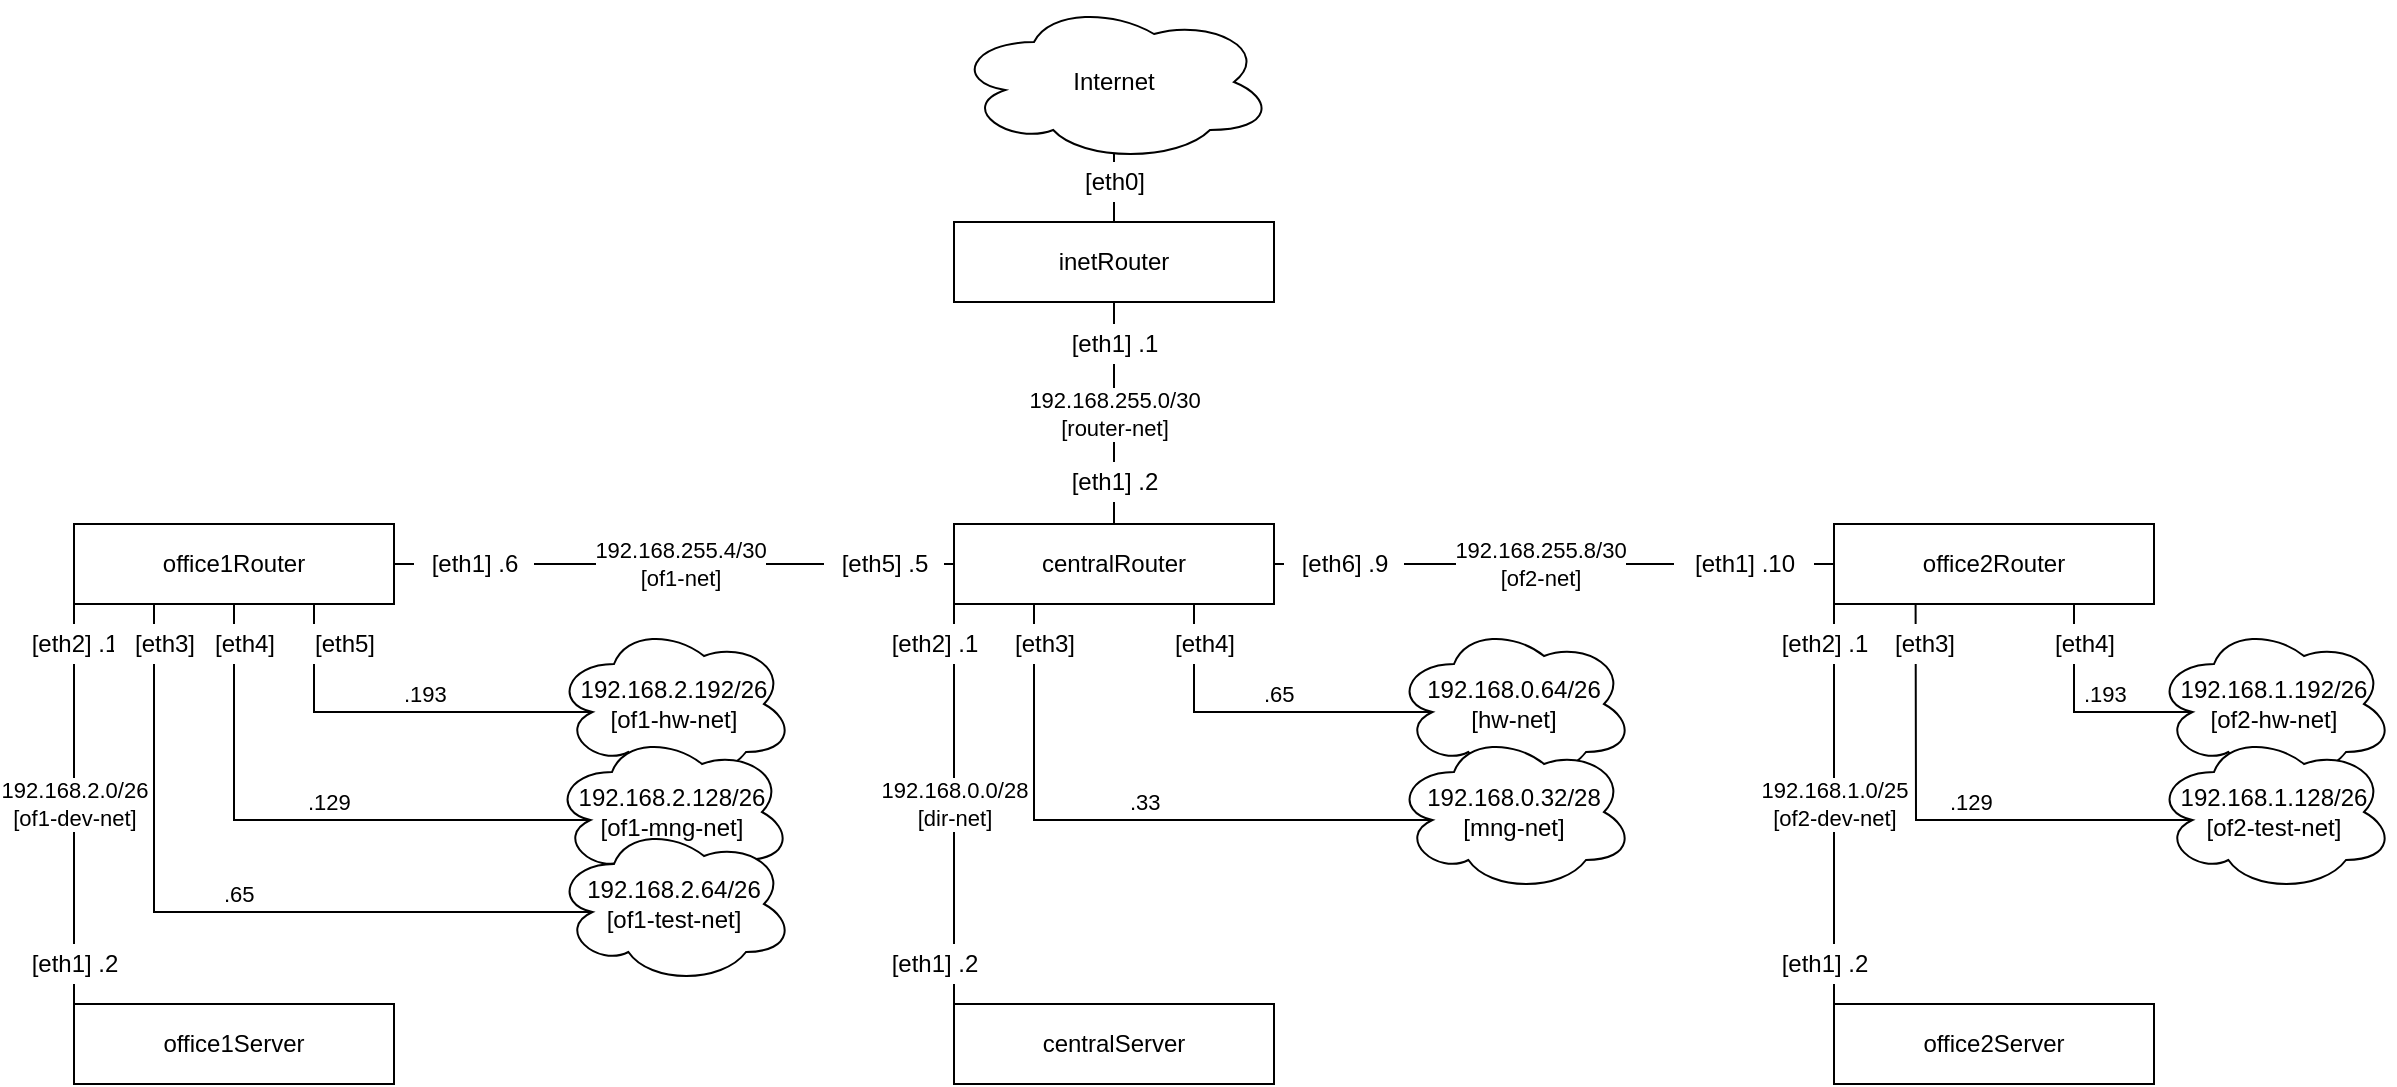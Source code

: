 <mxfile version="14.4.4" type="device"><diagram id="DuBCBNntPJZgLivV-Ivv" name="Page-1"><mxGraphModel dx="1888" dy="1662" grid="1" gridSize="10" guides="1" tooltips="1" connect="1" arrows="1" fold="1" page="1" pageScale="1" pageWidth="850" pageHeight="1100" math="0" shadow="0"><root><mxCell id="0"/><mxCell id="1" parent="0"/><mxCell id="3D8mLfZbb_H9D83oaxez-8" value="" style="endArrow=none;html=1;entryX=0.5;entryY=0.933;entryDx=0;entryDy=0;entryPerimeter=0;exitX=0.5;exitY=0;exitDx=0;exitDy=0;shadow=0;sketch=0;" edge="1" parent="1" source="3D8mLfZbb_H9D83oaxez-1" target="3D8mLfZbb_H9D83oaxez-2"><mxGeometry width="50" height="50" relative="1" as="geometry"><mxPoint x="425" y="120" as="sourcePoint"/><mxPoint x="450" y="270" as="targetPoint"/></mxGeometry></mxCell><mxCell id="3D8mLfZbb_H9D83oaxez-1" value="inetRouter" style="rounded=0;whiteSpace=wrap;html=1;" vertex="1" parent="1"><mxGeometry x="360" y="89" width="160" height="40" as="geometry"/></mxCell><mxCell id="3D8mLfZbb_H9D83oaxez-2" value="Internet" style="ellipse;shape=cloud;whiteSpace=wrap;html=1;" vertex="1" parent="1"><mxGeometry x="360" y="-21" width="160" height="80" as="geometry"/></mxCell><mxCell id="3D8mLfZbb_H9D83oaxez-3" value="centralRouter" style="rounded=0;whiteSpace=wrap;html=1;" vertex="1" parent="1"><mxGeometry x="360" y="240" width="160" height="40" as="geometry"/></mxCell><mxCell id="3D8mLfZbb_H9D83oaxez-4" value="office2Router" style="rounded=0;whiteSpace=wrap;html=1;" vertex="1" parent="1"><mxGeometry x="800" y="240" width="160" height="40" as="geometry"/></mxCell><mxCell id="3D8mLfZbb_H9D83oaxez-5" value="office1Router" style="rounded=0;whiteSpace=wrap;html=1;" vertex="1" parent="1"><mxGeometry x="-80" y="240" width="160" height="40" as="geometry"/></mxCell><mxCell id="3D8mLfZbb_H9D83oaxez-6" value="&lt;div&gt;office1Server&lt;/div&gt;" style="rounded=0;whiteSpace=wrap;html=1;" vertex="1" parent="1"><mxGeometry x="-80" y="480" width="160" height="40" as="geometry"/></mxCell><mxCell id="3D8mLfZbb_H9D83oaxez-7" value="&lt;div&gt;office2Server&lt;/div&gt;" style="rounded=0;whiteSpace=wrap;html=1;" vertex="1" parent="1"><mxGeometry x="800" y="480" width="160" height="40" as="geometry"/></mxCell><mxCell id="3D8mLfZbb_H9D83oaxez-9" value="" style="endArrow=none;html=1;entryX=0.5;entryY=1;entryDx=0;entryDy=0;exitX=0.5;exitY=0;exitDx=0;exitDy=0;" edge="1" parent="1" source="3D8mLfZbb_H9D83oaxez-18" target="3D8mLfZbb_H9D83oaxez-1"><mxGeometry width="50" height="50" relative="1" as="geometry"><mxPoint x="400" y="320" as="sourcePoint"/><mxPoint x="450" y="270" as="targetPoint"/></mxGeometry></mxCell><mxCell id="3D8mLfZbb_H9D83oaxez-10" value="" style="endArrow=none;html=1;entryX=0;entryY=0.5;entryDx=0;entryDy=0;exitX=1;exitY=0.5;exitDx=0;exitDy=0;" edge="1" parent="1" source="3D8mLfZbb_H9D83oaxez-27" target="3D8mLfZbb_H9D83oaxez-3"><mxGeometry width="50" height="50" relative="1" as="geometry"><mxPoint x="400" y="320" as="sourcePoint"/><mxPoint x="450" y="270" as="targetPoint"/></mxGeometry></mxCell><mxCell id="3D8mLfZbb_H9D83oaxez-11" value="" style="endArrow=none;html=1;entryX=1;entryY=0.5;entryDx=0;entryDy=0;exitX=0;exitY=0.5;exitDx=0;exitDy=0;" edge="1" parent="1" source="3D8mLfZbb_H9D83oaxez-29" target="3D8mLfZbb_H9D83oaxez-3"><mxGeometry width="50" height="50" relative="1" as="geometry"><mxPoint x="400" y="320" as="sourcePoint"/><mxPoint x="450" y="270" as="targetPoint"/></mxGeometry></mxCell><mxCell id="3D8mLfZbb_H9D83oaxez-12" value="&lt;div&gt;192.168.2.0/26&lt;/div&gt;&lt;div&gt;[of1-dev-net]&lt;br&gt;&lt;/div&gt;" style="endArrow=none;html=1;entryX=0;entryY=1;entryDx=0;entryDy=0;exitX=0;exitY=0;exitDx=0;exitDy=0;labelPosition=center;verticalLabelPosition=middle;align=center;verticalAlign=middle;" edge="1" parent="1" source="3D8mLfZbb_H9D83oaxez-6" target="3D8mLfZbb_H9D83oaxez-5"><mxGeometry width="50" height="50" relative="1" as="geometry"><mxPoint x="40" y="476" as="sourcePoint"/><mxPoint x="98" y="280" as="targetPoint"/></mxGeometry></mxCell><mxCell id="3D8mLfZbb_H9D83oaxez-14" value="&lt;div&gt;192.168.1.0/25&lt;/div&gt;&lt;div&gt;[of2-dev-net]&lt;br&gt;&lt;/div&gt;" style="endArrow=none;html=1;entryX=0;entryY=1;entryDx=0;entryDy=0;exitX=0;exitY=0;exitDx=0;exitDy=0;" edge="1" parent="1" source="3D8mLfZbb_H9D83oaxez-7" target="3D8mLfZbb_H9D83oaxez-4"><mxGeometry width="50" height="50" relative="1" as="geometry"><mxPoint x="660" y="440" as="sourcePoint"/><mxPoint x="660" y="290" as="targetPoint"/></mxGeometry></mxCell><mxCell id="3D8mLfZbb_H9D83oaxez-15" value="[eth0]" style="text;html=1;resizable=0;autosize=1;align=center;verticalAlign=middle;points=[];strokeColor=none;rounded=0;fillColor=#ffffff;glass=0;shadow=0;" vertex="1" parent="1"><mxGeometry x="415" y="59" width="50" height="20" as="geometry"/></mxCell><mxCell id="3D8mLfZbb_H9D83oaxez-18" value="[eth1] .1" style="text;html=1;resizable=0;autosize=1;align=center;verticalAlign=middle;points=[];strokeColor=none;rounded=0;fillColor=#ffffff;glass=0;shadow=0;" vertex="1" parent="1"><mxGeometry x="410" y="140" width="60" height="20" as="geometry"/></mxCell><mxCell id="3D8mLfZbb_H9D83oaxez-19" value="&lt;div&gt;192.168.255.0/30&lt;/div&gt;&lt;div&gt;[router-net]&lt;br&gt;&lt;/div&gt;" style="endArrow=none;html=1;entryX=0.5;entryY=1;entryDx=0;entryDy=0;exitX=0.5;exitY=0;exitDx=0;exitDy=0;" edge="1" parent="1" source="3D8mLfZbb_H9D83oaxez-20" target="3D8mLfZbb_H9D83oaxez-18"><mxGeometry width="50" height="50" relative="1" as="geometry"><mxPoint x="420" y="240" as="sourcePoint"/><mxPoint x="420" y="160" as="targetPoint"/></mxGeometry></mxCell><mxCell id="3D8mLfZbb_H9D83oaxez-20" value="[eth1] .2" style="text;html=1;resizable=0;autosize=1;align=center;verticalAlign=middle;points=[];strokeColor=none;rounded=0;fillColor=#ffffff;glass=0;shadow=0;" vertex="1" parent="1"><mxGeometry x="410" y="209" width="60" height="20" as="geometry"/></mxCell><mxCell id="3D8mLfZbb_H9D83oaxez-21" value="" style="endArrow=none;html=1;entryX=0.5;entryY=1;entryDx=0;entryDy=0;exitX=0.5;exitY=0;exitDx=0;exitDy=0;" edge="1" parent="1" source="3D8mLfZbb_H9D83oaxez-3" target="3D8mLfZbb_H9D83oaxez-20"><mxGeometry width="50" height="50" relative="1" as="geometry"><mxPoint x="420" y="240" as="sourcePoint"/><mxPoint x="420" y="185" as="targetPoint"/></mxGeometry></mxCell><mxCell id="3D8mLfZbb_H9D83oaxez-22" value="[eth1] .10" style="text;html=1;resizable=0;autosize=1;align=center;verticalAlign=middle;points=[];strokeColor=none;rounded=0;fillColor=#ffffff;glass=0;shadow=0;" vertex="1" parent="1"><mxGeometry x="720" y="250" width="70" height="20" as="geometry"/></mxCell><mxCell id="3D8mLfZbb_H9D83oaxez-23" value="" style="endArrow=none;html=1;entryX=1;entryY=0.5;entryDx=0;entryDy=0;exitX=0;exitY=0.5;exitDx=0;exitDy=0;" edge="1" parent="1" source="3D8mLfZbb_H9D83oaxez-4" target="3D8mLfZbb_H9D83oaxez-22"><mxGeometry width="50" height="50" relative="1" as="geometry"><mxPoint x="640" y="260" as="sourcePoint"/><mxPoint x="480" y="260" as="targetPoint"/></mxGeometry></mxCell><mxCell id="3D8mLfZbb_H9D83oaxez-24" value="[eth1] .6" style="text;html=1;resizable=0;autosize=1;align=center;verticalAlign=middle;points=[];strokeColor=none;rounded=0;fillColor=#ffffff;glass=0;shadow=0;" vertex="1" parent="1"><mxGeometry x="90" y="250" width="60" height="20" as="geometry"/></mxCell><mxCell id="3D8mLfZbb_H9D83oaxez-25" value="" style="endArrow=none;html=1;entryX=0;entryY=0.5;entryDx=0;entryDy=0;exitX=1;exitY=0.5;exitDx=0;exitDy=0;" edge="1" parent="1" source="3D8mLfZbb_H9D83oaxez-5" target="3D8mLfZbb_H9D83oaxez-24"><mxGeometry width="50" height="50" relative="1" as="geometry"><mxPoint x="200" y="260" as="sourcePoint"/><mxPoint x="360" y="260" as="targetPoint"/></mxGeometry></mxCell><mxCell id="3D8mLfZbb_H9D83oaxez-26" value="[eth2] .1" style="text;html=1;resizable=0;autosize=1;align=center;verticalAlign=middle;points=[];strokeColor=none;rounded=0;fillColor=#ffffff;glass=0;shadow=0;" vertex="1" parent="1"><mxGeometry x="-110" y="290" width="60" height="20" as="geometry"/></mxCell><mxCell id="3D8mLfZbb_H9D83oaxez-27" value="[eth5] .5" style="text;html=1;resizable=0;autosize=1;align=center;verticalAlign=middle;points=[];strokeColor=none;rounded=0;fillColor=#ffffff;glass=0;shadow=0;" vertex="1" parent="1"><mxGeometry x="295" y="250" width="60" height="20" as="geometry"/></mxCell><mxCell id="3D8mLfZbb_H9D83oaxez-28" value="&lt;div&gt;192.168.255.4/30&lt;/div&gt;[of1-net]" style="endArrow=none;html=1;entryX=0;entryY=0.5;entryDx=0;entryDy=0;exitX=1;exitY=0.5;exitDx=0;exitDy=0;" edge="1" parent="1" source="3D8mLfZbb_H9D83oaxez-24" target="3D8mLfZbb_H9D83oaxez-27"><mxGeometry width="50" height="50" relative="1" as="geometry"><mxPoint x="260" y="260" as="sourcePoint"/><mxPoint x="360" y="260" as="targetPoint"/></mxGeometry></mxCell><mxCell id="3D8mLfZbb_H9D83oaxez-29" value="[eth6] .9" style="text;html=1;resizable=0;autosize=1;align=center;verticalAlign=middle;points=[];strokeColor=none;rounded=0;fillColor=#ffffff;glass=0;shadow=0;" vertex="1" parent="1"><mxGeometry x="525" y="250" width="60" height="20" as="geometry"/></mxCell><mxCell id="3D8mLfZbb_H9D83oaxez-30" value="&lt;div&gt;192.168.255.8/30&lt;/div&gt;&lt;div&gt;[of2-net]&lt;br&gt;&lt;/div&gt;" style="endArrow=none;html=1;entryX=1;entryY=0.5;entryDx=0;entryDy=0;exitX=0;exitY=0.5;exitDx=0;exitDy=0;" edge="1" parent="1" source="3D8mLfZbb_H9D83oaxez-22" target="3D8mLfZbb_H9D83oaxez-29"><mxGeometry width="50" height="50" relative="1" as="geometry"><mxPoint x="580" y="260" as="sourcePoint"/><mxPoint x="480" y="260" as="targetPoint"/></mxGeometry></mxCell><mxCell id="3D8mLfZbb_H9D83oaxez-31" value="&lt;div&gt;centralServer&lt;/div&gt;" style="rounded=0;whiteSpace=wrap;html=1;" vertex="1" parent="1"><mxGeometry x="360" y="480" width="160" height="40" as="geometry"/></mxCell><mxCell id="3D8mLfZbb_H9D83oaxez-32" value="&lt;div&gt;192.168.0.0/28&lt;/div&gt;&lt;div&gt;[dir-net]&lt;br&gt;&lt;/div&gt;" style="endArrow=none;html=1;shadow=0;entryX=0;entryY=1;entryDx=0;entryDy=0;exitX=0;exitY=0;exitDx=0;exitDy=0;" edge="1" parent="1" source="3D8mLfZbb_H9D83oaxez-31" target="3D8mLfZbb_H9D83oaxez-3"><mxGeometry width="50" height="50" relative="1" as="geometry"><mxPoint x="390" y="340" as="sourcePoint"/><mxPoint x="440" y="290" as="targetPoint"/></mxGeometry></mxCell><mxCell id="3D8mLfZbb_H9D83oaxez-33" value="[eth2] .1" style="text;html=1;resizable=0;autosize=1;align=center;verticalAlign=middle;points=[];strokeColor=none;rounded=0;fillColor=#ffffff;glass=0;shadow=0;" vertex="1" parent="1"><mxGeometry x="320" y="290" width="60" height="20" as="geometry"/></mxCell><mxCell id="3D8mLfZbb_H9D83oaxez-34" value="[eth1] .2" style="text;html=1;resizable=0;autosize=1;align=center;verticalAlign=middle;points=[];strokeColor=none;rounded=0;fillColor=#ffffff;glass=0;shadow=0;" vertex="1" parent="1"><mxGeometry x="-110" y="450" width="60" height="20" as="geometry"/></mxCell><mxCell id="3D8mLfZbb_H9D83oaxez-35" value="[eth1] .2" style="text;html=1;resizable=0;autosize=1;align=center;verticalAlign=middle;points=[];strokeColor=none;rounded=0;fillColor=#ffffff;glass=0;shadow=0;" vertex="1" parent="1"><mxGeometry x="320" y="450" width="60" height="20" as="geometry"/></mxCell><mxCell id="3D8mLfZbb_H9D83oaxez-36" value="[eth1] .2" style="text;html=1;resizable=0;autosize=1;align=center;verticalAlign=middle;points=[];strokeColor=none;rounded=0;fillColor=#ffffff;glass=0;shadow=0;" vertex="1" parent="1"><mxGeometry x="765" y="450" width="60" height="20" as="geometry"/></mxCell><mxCell id="3D8mLfZbb_H9D83oaxez-37" value="&lt;div&gt;192.168.2.192/26&lt;/div&gt;&lt;div&gt;[of1-hw-net]&lt;br&gt;&lt;/div&gt;" style="ellipse;shape=cloud;whiteSpace=wrap;html=1;rounded=0;shadow=0;glass=0;fillColor=#ffffff;" vertex="1" parent="1"><mxGeometry x="160" y="290" width="120" height="80" as="geometry"/></mxCell><mxCell id="3D8mLfZbb_H9D83oaxez-38" value="&lt;div&gt;192.168.2.128/26&lt;/div&gt;&lt;div&gt;[of1-mng-net]&lt;br&gt;&lt;/div&gt;" style="ellipse;shape=cloud;whiteSpace=wrap;html=1;rounded=0;shadow=0;glass=0;fillColor=#ffffff;" vertex="1" parent="1"><mxGeometry x="159" y="344" width="120" height="80" as="geometry"/></mxCell><mxCell id="3D8mLfZbb_H9D83oaxez-39" value="&lt;div&gt;192.168.2.64/26&lt;/div&gt;&lt;div&gt;[of1-test-net]&lt;br&gt;&lt;/div&gt;" style="ellipse;shape=cloud;whiteSpace=wrap;html=1;rounded=0;shadow=0;glass=0;fillColor=#ffffff;" vertex="1" parent="1"><mxGeometry x="160" y="390" width="120" height="80" as="geometry"/></mxCell><mxCell id="3D8mLfZbb_H9D83oaxez-41" value="&lt;div&gt;.65&lt;/div&gt;" style="endArrow=none;html=1;shadow=0;rounded=0;entryX=0.25;entryY=1;entryDx=0;entryDy=0;exitX=0.16;exitY=0.55;exitDx=0;exitDy=0;exitPerimeter=0;labelPosition=right;verticalLabelPosition=top;align=left;verticalAlign=bottom;" edge="1" parent="1" source="3D8mLfZbb_H9D83oaxez-39" target="3D8mLfZbb_H9D83oaxez-5"><mxGeometry width="50" height="50" relative="1" as="geometry"><mxPoint x="100" y="440" as="sourcePoint"/><mxPoint x="140" y="320" as="targetPoint"/><Array as="points"><mxPoint x="-40" y="434"/></Array></mxGeometry></mxCell><mxCell id="3D8mLfZbb_H9D83oaxez-42" value="&lt;div&gt;[eth3]&lt;/div&gt;" style="text;html=1;resizable=0;autosize=1;align=center;verticalAlign=middle;points=[];strokeColor=none;rounded=0;fillColor=#ffffff;glass=0;shadow=0;" vertex="1" parent="1"><mxGeometry x="-60" y="290" width="50" height="20" as="geometry"/></mxCell><mxCell id="3D8mLfZbb_H9D83oaxez-48" value="&lt;div&gt;.129&lt;/div&gt;" style="endArrow=none;html=1;shadow=0;rounded=0;exitX=0.16;exitY=0.55;exitDx=0;exitDy=0;exitPerimeter=0;entryX=0.5;entryY=1;entryDx=0;entryDy=0;labelPosition=right;verticalLabelPosition=top;align=left;verticalAlign=bottom;" edge="1" parent="1" source="3D8mLfZbb_H9D83oaxez-38" target="3D8mLfZbb_H9D83oaxez-5"><mxGeometry width="50" height="50" relative="1" as="geometry"><mxPoint x="178.2" y="384" as="sourcePoint"/><mxPoint x="100" y="280" as="targetPoint"/><Array as="points"><mxPoint y="388"/></Array></mxGeometry></mxCell><mxCell id="3D8mLfZbb_H9D83oaxez-49" value="&lt;div&gt;[eth4]&lt;/div&gt;" style="text;html=1;resizable=0;autosize=1;align=center;verticalAlign=middle;points=[];strokeColor=none;rounded=0;fillColor=#ffffff;glass=0;shadow=0;" vertex="1" parent="1"><mxGeometry x="-20" y="290" width="50" height="20" as="geometry"/></mxCell><mxCell id="3D8mLfZbb_H9D83oaxez-52" value=".193" style="endArrow=none;html=1;shadow=0;rounded=0;entryX=0.75;entryY=1;entryDx=0;entryDy=0;exitX=0.16;exitY=0.55;exitDx=0;exitDy=0;exitPerimeter=0;labelPosition=right;verticalLabelPosition=top;align=left;verticalAlign=bottom;" edge="1" parent="1" source="3D8mLfZbb_H9D83oaxez-37" target="3D8mLfZbb_H9D83oaxez-5"><mxGeometry width="50" height="50" relative="1" as="geometry"><mxPoint x="218.2" y="398" as="sourcePoint"/><mxPoint x="120" y="290" as="targetPoint"/><Array as="points"><mxPoint x="40" y="334"/></Array></mxGeometry></mxCell><mxCell id="3D8mLfZbb_H9D83oaxez-53" value="&lt;div&gt;[eth5]&lt;/div&gt;" style="text;html=1;resizable=0;autosize=1;align=center;verticalAlign=middle;points=[];strokeColor=none;rounded=0;fillColor=#ffffff;glass=0;shadow=0;" vertex="1" parent="1"><mxGeometry x="30" y="290" width="50" height="20" as="geometry"/></mxCell><mxCell id="3D8mLfZbb_H9D83oaxez-59" value="&lt;div&gt;192.168.0.64/26&lt;/div&gt;&lt;div&gt;[hw-net]&lt;br&gt;&lt;/div&gt;" style="ellipse;shape=cloud;whiteSpace=wrap;html=1;rounded=0;shadow=0;glass=0;fillColor=#ffffff;" vertex="1" parent="1"><mxGeometry x="580" y="290" width="120" height="80" as="geometry"/></mxCell><mxCell id="3D8mLfZbb_H9D83oaxez-60" value="&lt;div&gt;192.168.0.32/28&lt;/div&gt;&lt;div&gt;[mng-net]&lt;br&gt;&lt;/div&gt;" style="ellipse;shape=cloud;whiteSpace=wrap;html=1;rounded=0;shadow=0;glass=0;fillColor=#ffffff;" vertex="1" parent="1"><mxGeometry x="580" y="344" width="120" height="80" as="geometry"/></mxCell><mxCell id="3D8mLfZbb_H9D83oaxez-61" value=".33" style="endArrow=none;html=1;shadow=0;rounded=0;entryX=0.75;entryY=1;entryDx=0;entryDy=0;exitX=0.16;exitY=0.55;exitDx=0;exitDy=0;exitPerimeter=0;labelPosition=right;verticalLabelPosition=top;align=left;verticalAlign=bottom;" edge="1" parent="1" source="3D8mLfZbb_H9D83oaxez-60"><mxGeometry width="50" height="50" relative="1" as="geometry"><mxPoint x="539.2" y="334" as="sourcePoint"/><mxPoint x="400" y="280" as="targetPoint"/><Array as="points"><mxPoint x="400" y="388"/></Array></mxGeometry></mxCell><mxCell id="3D8mLfZbb_H9D83oaxez-62" value="[eth3]" style="text;html=1;resizable=0;autosize=1;align=center;verticalAlign=middle;points=[];strokeColor=none;rounded=0;fillColor=#ffffff;glass=0;shadow=0;" vertex="1" parent="1"><mxGeometry x="380" y="290" width="50" height="20" as="geometry"/></mxCell><mxCell id="3D8mLfZbb_H9D83oaxez-63" value=".65" style="endArrow=none;html=1;shadow=0;rounded=0;exitX=0.16;exitY=0.55;exitDx=0;exitDy=0;exitPerimeter=0;labelPosition=right;verticalLabelPosition=top;align=left;verticalAlign=bottom;" edge="1" parent="1" source="3D8mLfZbb_H9D83oaxez-59"><mxGeometry width="50" height="50" relative="1" as="geometry"><mxPoint x="679.2" y="370" as="sourcePoint"/><mxPoint x="480" y="280" as="targetPoint"/><Array as="points"><mxPoint x="480" y="334"/></Array></mxGeometry></mxCell><mxCell id="3D8mLfZbb_H9D83oaxez-64" value="[eth4]" style="text;html=1;resizable=0;autosize=1;align=center;verticalAlign=middle;points=[];strokeColor=none;rounded=0;fillColor=#ffffff;glass=0;shadow=0;" vertex="1" parent="1"><mxGeometry x="460" y="290" width="50" height="20" as="geometry"/></mxCell><mxCell id="3D8mLfZbb_H9D83oaxez-65" value="[eth2] .1" style="text;html=1;resizable=0;autosize=1;align=center;verticalAlign=middle;points=[];strokeColor=none;rounded=0;fillColor=#ffffff;glass=0;shadow=0;" vertex="1" parent="1"><mxGeometry x="765" y="290" width="60" height="20" as="geometry"/></mxCell><mxCell id="3D8mLfZbb_H9D83oaxez-67" value="&lt;div&gt;192.168.1.192/26&lt;/div&gt;&lt;div&gt;[of2-hw-net]&lt;br&gt;&lt;/div&gt;" style="ellipse;shape=cloud;whiteSpace=wrap;html=1;rounded=0;shadow=0;glass=0;fillColor=#ffffff;" vertex="1" parent="1"><mxGeometry x="960" y="290" width="120" height="80" as="geometry"/></mxCell><mxCell id="3D8mLfZbb_H9D83oaxez-68" value="&lt;div&gt;192.168.1.128/26&lt;/div&gt;&lt;div&gt;[of2-test-net]&lt;br&gt;&lt;/div&gt;" style="ellipse;shape=cloud;whiteSpace=wrap;html=1;rounded=0;shadow=0;glass=0;fillColor=#ffffff;" vertex="1" parent="1"><mxGeometry x="960" y="344" width="120" height="80" as="geometry"/></mxCell><mxCell id="3D8mLfZbb_H9D83oaxez-69" value="&lt;div&gt;.129&lt;/div&gt;" style="endArrow=none;html=1;shadow=0;rounded=0;exitX=0.16;exitY=0.55;exitDx=0;exitDy=0;exitPerimeter=0;labelPosition=right;verticalLabelPosition=top;align=left;verticalAlign=bottom;" edge="1" parent="1" source="3D8mLfZbb_H9D83oaxez-68"><mxGeometry width="50" height="50" relative="1" as="geometry"><mxPoint x="960.0" y="334" as="sourcePoint"/><mxPoint x="840.8" y="280" as="targetPoint"/><Array as="points"><mxPoint x="841" y="388"/></Array></mxGeometry></mxCell><mxCell id="3D8mLfZbb_H9D83oaxez-70" value="[eth3]" style="text;html=1;resizable=0;autosize=1;align=center;verticalAlign=middle;points=[];strokeColor=none;rounded=0;fillColor=#ffffff;glass=0;shadow=0;" vertex="1" parent="1"><mxGeometry x="820" y="290" width="50" height="20" as="geometry"/></mxCell><mxCell id="3D8mLfZbb_H9D83oaxez-71" value="&lt;div&gt;.193&lt;/div&gt;" style="endArrow=none;html=1;shadow=0;rounded=0;exitX=0.16;exitY=0.55;exitDx=0;exitDy=0;exitPerimeter=0;labelPosition=right;verticalLabelPosition=top;align=left;verticalAlign=bottom;entryX=0.75;entryY=1;entryDx=0;entryDy=0;" edge="1" parent="1" source="3D8mLfZbb_H9D83oaxez-67" target="3D8mLfZbb_H9D83oaxez-4"><mxGeometry width="50" height="50" relative="1" as="geometry"><mxPoint x="989.2" y="398" as="sourcePoint"/><mxPoint x="850.8" y="290" as="targetPoint"/><Array as="points"><mxPoint x="920" y="334"/></Array></mxGeometry></mxCell><mxCell id="3D8mLfZbb_H9D83oaxez-72" value="[eth4]" style="text;html=1;resizable=0;autosize=1;align=center;verticalAlign=middle;points=[];strokeColor=none;rounded=0;fillColor=#ffffff;glass=0;shadow=0;" vertex="1" parent="1"><mxGeometry x="900" y="290" width="50" height="20" as="geometry"/></mxCell></root></mxGraphModel></diagram></mxfile>